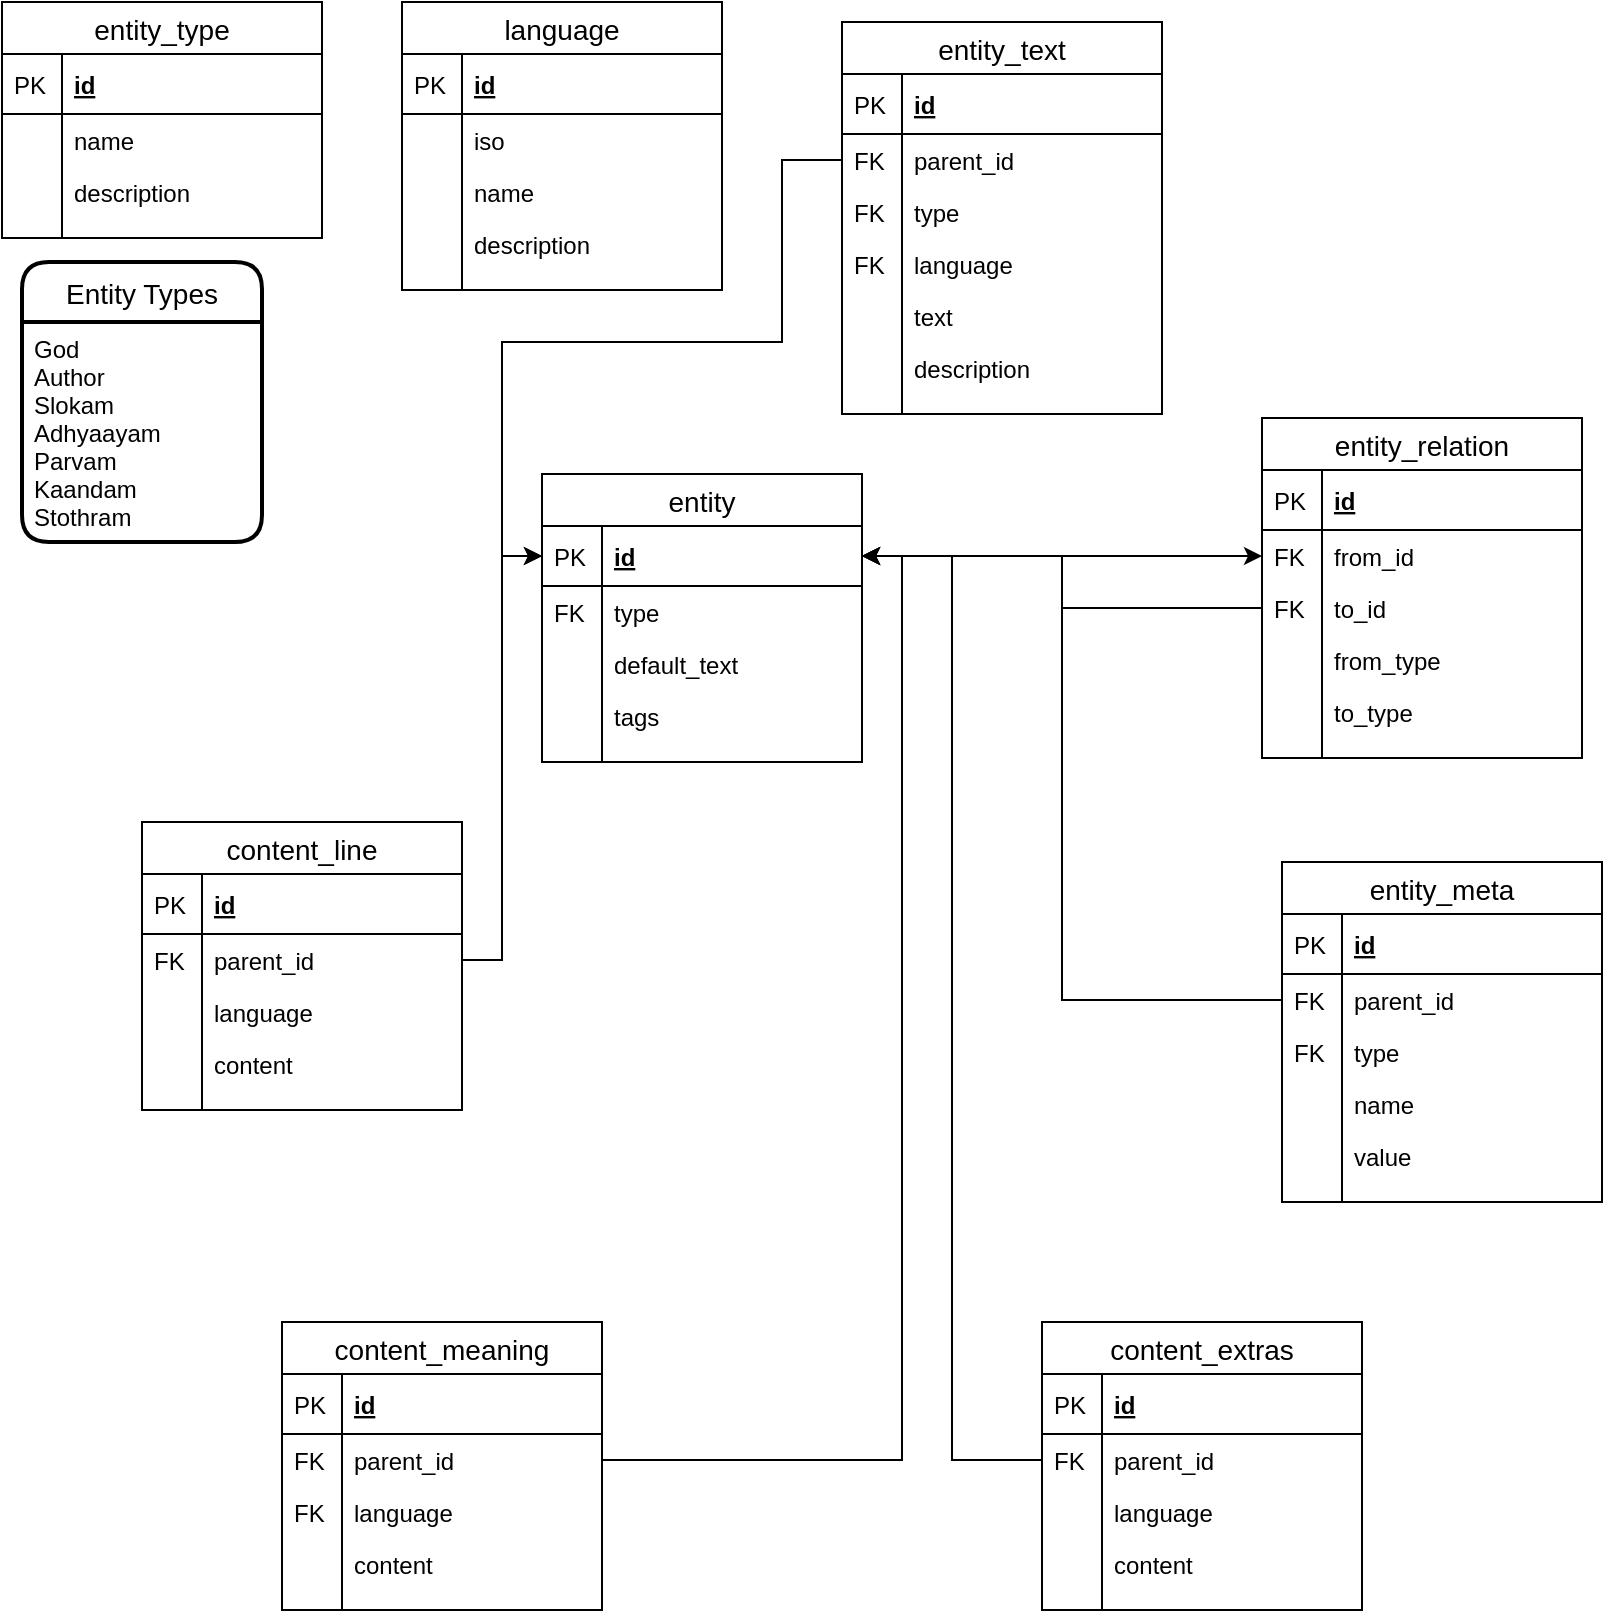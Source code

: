 <mxfile version="13.2.4" type="device" pages="2"><diagram id="j9LyI9iQRzAFfi0CGAYI" name="ERD"><mxGraphModel dx="2796" dy="836" grid="1" gridSize="10" guides="1" tooltips="1" connect="1" arrows="1" fold="1" page="1" pageScale="1" pageWidth="850" pageHeight="1100" math="0" shadow="0"><root><mxCell id="0"/><mxCell id="1" parent="0"/><mxCell id="-XwlzQDdTE71Y0p9Vx9t-13" value="entity_type" style="swimlane;fontStyle=0;childLayout=stackLayout;horizontal=1;startSize=26;horizontalStack=0;resizeParent=1;resizeParentMax=0;resizeLast=0;collapsible=1;marginBottom=0;align=center;fontSize=14;" parent="1" vertex="1"><mxGeometry x="-1670" y="30" width="160" height="118" as="geometry"/></mxCell><mxCell id="-XwlzQDdTE71Y0p9Vx9t-14" value="id" style="shape=partialRectangle;top=0;left=0;right=0;bottom=1;align=left;verticalAlign=middle;fillColor=none;spacingLeft=34;spacingRight=4;overflow=hidden;rotatable=0;points=[[0,0.5],[1,0.5]];portConstraint=eastwest;dropTarget=0;fontStyle=5;fontSize=12;" parent="-XwlzQDdTE71Y0p9Vx9t-13" vertex="1"><mxGeometry y="26" width="160" height="30" as="geometry"/></mxCell><mxCell id="-XwlzQDdTE71Y0p9Vx9t-15" value="PK" style="shape=partialRectangle;top=0;left=0;bottom=0;fillColor=none;align=left;verticalAlign=middle;spacingLeft=4;spacingRight=4;overflow=hidden;rotatable=0;points=[];portConstraint=eastwest;part=1;fontSize=12;" parent="-XwlzQDdTE71Y0p9Vx9t-14" vertex="1" connectable="0"><mxGeometry width="30" height="30" as="geometry"/></mxCell><mxCell id="-XwlzQDdTE71Y0p9Vx9t-16" value="name" style="shape=partialRectangle;top=0;left=0;right=0;bottom=0;align=left;verticalAlign=top;fillColor=none;spacingLeft=34;spacingRight=4;overflow=hidden;rotatable=0;points=[[0,0.5],[1,0.5]];portConstraint=eastwest;dropTarget=0;fontSize=12;" parent="-XwlzQDdTE71Y0p9Vx9t-13" vertex="1"><mxGeometry y="56" width="160" height="26" as="geometry"/></mxCell><mxCell id="-XwlzQDdTE71Y0p9Vx9t-17" value="" style="shape=partialRectangle;top=0;left=0;bottom=0;fillColor=none;align=left;verticalAlign=top;spacingLeft=4;spacingRight=4;overflow=hidden;rotatable=0;points=[];portConstraint=eastwest;part=1;fontSize=12;" parent="-XwlzQDdTE71Y0p9Vx9t-16" vertex="1" connectable="0"><mxGeometry width="30" height="26" as="geometry"/></mxCell><mxCell id="-XwlzQDdTE71Y0p9Vx9t-18" value="description" style="shape=partialRectangle;top=0;left=0;right=0;bottom=0;align=left;verticalAlign=top;fillColor=none;spacingLeft=34;spacingRight=4;overflow=hidden;rotatable=0;points=[[0,0.5],[1,0.5]];portConstraint=eastwest;dropTarget=0;fontSize=12;" parent="-XwlzQDdTE71Y0p9Vx9t-13" vertex="1"><mxGeometry y="82" width="160" height="26" as="geometry"/></mxCell><mxCell id="-XwlzQDdTE71Y0p9Vx9t-19" value="" style="shape=partialRectangle;top=0;left=0;bottom=0;fillColor=none;align=left;verticalAlign=top;spacingLeft=4;spacingRight=4;overflow=hidden;rotatable=0;points=[];portConstraint=eastwest;part=1;fontSize=12;" parent="-XwlzQDdTE71Y0p9Vx9t-18" vertex="1" connectable="0"><mxGeometry width="30" height="26" as="geometry"/></mxCell><mxCell id="-XwlzQDdTE71Y0p9Vx9t-22" value="" style="shape=partialRectangle;top=0;left=0;right=0;bottom=0;align=left;verticalAlign=top;fillColor=none;spacingLeft=34;spacingRight=4;overflow=hidden;rotatable=0;points=[[0,0.5],[1,0.5]];portConstraint=eastwest;dropTarget=0;fontSize=12;" parent="-XwlzQDdTE71Y0p9Vx9t-13" vertex="1"><mxGeometry y="108" width="160" height="10" as="geometry"/></mxCell><mxCell id="-XwlzQDdTE71Y0p9Vx9t-23" value="" style="shape=partialRectangle;top=0;left=0;bottom=0;fillColor=none;align=left;verticalAlign=top;spacingLeft=4;spacingRight=4;overflow=hidden;rotatable=0;points=[];portConstraint=eastwest;part=1;fontSize=12;" parent="-XwlzQDdTE71Y0p9Vx9t-22" vertex="1" connectable="0"><mxGeometry width="30" height="10" as="geometry"/></mxCell><mxCell id="-XwlzQDdTE71Y0p9Vx9t-57" value="Entity Types" style="swimlane;childLayout=stackLayout;horizontal=1;startSize=30;horizontalStack=0;rounded=1;fontSize=14;fontStyle=0;strokeWidth=2;resizeParent=0;resizeLast=1;shadow=0;dashed=0;align=center;" parent="1" vertex="1"><mxGeometry x="-1660" y="160" width="120" height="140" as="geometry"/></mxCell><mxCell id="-XwlzQDdTE71Y0p9Vx9t-58" value="God&#10;Author&#10;Slokam&#10;Adhyaayam&#10;Parvam&#10;Kaandam&#10;Stothram" style="align=left;strokeColor=none;fillColor=none;spacingLeft=4;fontSize=12;verticalAlign=top;resizable=0;rotatable=0;part=1;" parent="-XwlzQDdTE71Y0p9Vx9t-57" vertex="1"><mxGeometry y="30" width="120" height="110" as="geometry"/></mxCell><mxCell id="-XwlzQDdTE71Y0p9Vx9t-256" value="language" style="swimlane;fontStyle=0;childLayout=stackLayout;horizontal=1;startSize=26;horizontalStack=0;resizeParent=1;resizeParentMax=0;resizeLast=0;collapsible=1;marginBottom=0;align=center;fontSize=14;" parent="1" vertex="1"><mxGeometry x="-1470" y="30" width="160" height="144" as="geometry"/></mxCell><mxCell id="-XwlzQDdTE71Y0p9Vx9t-257" value="id" style="shape=partialRectangle;top=0;left=0;right=0;bottom=1;align=left;verticalAlign=middle;fillColor=none;spacingLeft=34;spacingRight=4;overflow=hidden;rotatable=0;points=[[0,0.5],[1,0.5]];portConstraint=eastwest;dropTarget=0;fontStyle=5;fontSize=12;" parent="-XwlzQDdTE71Y0p9Vx9t-256" vertex="1"><mxGeometry y="26" width="160" height="30" as="geometry"/></mxCell><mxCell id="-XwlzQDdTE71Y0p9Vx9t-258" value="PK" style="shape=partialRectangle;top=0;left=0;bottom=0;fillColor=none;align=left;verticalAlign=middle;spacingLeft=4;spacingRight=4;overflow=hidden;rotatable=0;points=[];portConstraint=eastwest;part=1;fontSize=12;" parent="-XwlzQDdTE71Y0p9Vx9t-257" vertex="1" connectable="0"><mxGeometry width="30" height="30" as="geometry"/></mxCell><mxCell id="-XwlzQDdTE71Y0p9Vx9t-259" value="iso" style="shape=partialRectangle;top=0;left=0;right=0;bottom=0;align=left;verticalAlign=top;fillColor=none;spacingLeft=34;spacingRight=4;overflow=hidden;rotatable=0;points=[[0,0.5],[1,0.5]];portConstraint=eastwest;dropTarget=0;fontSize=12;" parent="-XwlzQDdTE71Y0p9Vx9t-256" vertex="1"><mxGeometry y="56" width="160" height="26" as="geometry"/></mxCell><mxCell id="-XwlzQDdTE71Y0p9Vx9t-260" value="" style="shape=partialRectangle;top=0;left=0;bottom=0;fillColor=none;align=left;verticalAlign=top;spacingLeft=4;spacingRight=4;overflow=hidden;rotatable=0;points=[];portConstraint=eastwest;part=1;fontSize=12;" parent="-XwlzQDdTE71Y0p9Vx9t-259" vertex="1" connectable="0"><mxGeometry width="30" height="26" as="geometry"/></mxCell><mxCell id="-XwlzQDdTE71Y0p9Vx9t-261" value="name" style="shape=partialRectangle;top=0;left=0;right=0;bottom=0;align=left;verticalAlign=top;fillColor=none;spacingLeft=34;spacingRight=4;overflow=hidden;rotatable=0;points=[[0,0.5],[1,0.5]];portConstraint=eastwest;dropTarget=0;fontSize=12;" parent="-XwlzQDdTE71Y0p9Vx9t-256" vertex="1"><mxGeometry y="82" width="160" height="26" as="geometry"/></mxCell><mxCell id="-XwlzQDdTE71Y0p9Vx9t-262" value="" style="shape=partialRectangle;top=0;left=0;bottom=0;fillColor=none;align=left;verticalAlign=top;spacingLeft=4;spacingRight=4;overflow=hidden;rotatable=0;points=[];portConstraint=eastwest;part=1;fontSize=12;" parent="-XwlzQDdTE71Y0p9Vx9t-261" vertex="1" connectable="0"><mxGeometry width="30" height="26" as="geometry"/></mxCell><mxCell id="-XwlzQDdTE71Y0p9Vx9t-278" value="description" style="shape=partialRectangle;top=0;left=0;right=0;bottom=0;align=left;verticalAlign=top;fillColor=none;spacingLeft=34;spacingRight=4;overflow=hidden;rotatable=0;points=[[0,0.5],[1,0.5]];portConstraint=eastwest;dropTarget=0;fontSize=12;" parent="-XwlzQDdTE71Y0p9Vx9t-256" vertex="1"><mxGeometry y="108" width="160" height="26" as="geometry"/></mxCell><mxCell id="-XwlzQDdTE71Y0p9Vx9t-279" value="" style="shape=partialRectangle;top=0;left=0;bottom=0;fillColor=none;align=left;verticalAlign=top;spacingLeft=4;spacingRight=4;overflow=hidden;rotatable=0;points=[];portConstraint=eastwest;part=1;fontSize=12;" parent="-XwlzQDdTE71Y0p9Vx9t-278" vertex="1" connectable="0"><mxGeometry width="30" height="26" as="geometry"/></mxCell><mxCell id="-XwlzQDdTE71Y0p9Vx9t-263" value="" style="shape=partialRectangle;top=0;left=0;right=0;bottom=0;align=left;verticalAlign=top;fillColor=none;spacingLeft=34;spacingRight=4;overflow=hidden;rotatable=0;points=[[0,0.5],[1,0.5]];portConstraint=eastwest;dropTarget=0;fontSize=12;" parent="-XwlzQDdTE71Y0p9Vx9t-256" vertex="1"><mxGeometry y="134" width="160" height="10" as="geometry"/></mxCell><mxCell id="-XwlzQDdTE71Y0p9Vx9t-264" value="" style="shape=partialRectangle;top=0;left=0;bottom=0;fillColor=none;align=left;verticalAlign=top;spacingLeft=4;spacingRight=4;overflow=hidden;rotatable=0;points=[];portConstraint=eastwest;part=1;fontSize=12;" parent="-XwlzQDdTE71Y0p9Vx9t-263" vertex="1" connectable="0"><mxGeometry width="30" height="10" as="geometry"/></mxCell><mxCell id="-XwlzQDdTE71Y0p9Vx9t-195" value="entity_text" style="swimlane;fontStyle=0;childLayout=stackLayout;horizontal=1;startSize=26;horizontalStack=0;resizeParent=1;resizeParentMax=0;resizeLast=0;collapsible=1;marginBottom=0;align=center;fontSize=14;" parent="1" vertex="1"><mxGeometry x="-1250" y="40" width="160" height="196" as="geometry"/></mxCell><mxCell id="-XwlzQDdTE71Y0p9Vx9t-196" value="id" style="shape=partialRectangle;top=0;left=0;right=0;bottom=1;align=left;verticalAlign=middle;fillColor=none;spacingLeft=34;spacingRight=4;overflow=hidden;rotatable=0;points=[[0,0.5],[1,0.5]];portConstraint=eastwest;dropTarget=0;fontStyle=5;fontSize=12;" parent="-XwlzQDdTE71Y0p9Vx9t-195" vertex="1"><mxGeometry y="26" width="160" height="30" as="geometry"/></mxCell><mxCell id="-XwlzQDdTE71Y0p9Vx9t-197" value="PK" style="shape=partialRectangle;top=0;left=0;bottom=0;fillColor=none;align=left;verticalAlign=middle;spacingLeft=4;spacingRight=4;overflow=hidden;rotatable=0;points=[];portConstraint=eastwest;part=1;fontSize=12;" parent="-XwlzQDdTE71Y0p9Vx9t-196" vertex="1" connectable="0"><mxGeometry width="30" height="30" as="geometry"/></mxCell><mxCell id="-XwlzQDdTE71Y0p9Vx9t-198" value="parent_id" style="shape=partialRectangle;top=0;left=0;right=0;bottom=0;align=left;verticalAlign=top;fillColor=none;spacingLeft=34;spacingRight=4;overflow=hidden;rotatable=0;points=[[0,0.5],[1,0.5]];portConstraint=eastwest;dropTarget=0;fontSize=12;" parent="-XwlzQDdTE71Y0p9Vx9t-195" vertex="1"><mxGeometry y="56" width="160" height="26" as="geometry"/></mxCell><mxCell id="-XwlzQDdTE71Y0p9Vx9t-199" value="FK" style="shape=partialRectangle;top=0;left=0;bottom=0;fillColor=none;align=left;verticalAlign=top;spacingLeft=4;spacingRight=4;overflow=hidden;rotatable=0;points=[];portConstraint=eastwest;part=1;fontSize=12;" parent="-XwlzQDdTE71Y0p9Vx9t-198" vertex="1" connectable="0"><mxGeometry width="30" height="26" as="geometry"/></mxCell><mxCell id="-XwlzQDdTE71Y0p9Vx9t-265" value="type" style="shape=partialRectangle;top=0;left=0;right=0;bottom=0;align=left;verticalAlign=top;fillColor=none;spacingLeft=34;spacingRight=4;overflow=hidden;rotatable=0;points=[[0,0.5],[1,0.5]];portConstraint=eastwest;dropTarget=0;fontSize=12;" parent="-XwlzQDdTE71Y0p9Vx9t-195" vertex="1"><mxGeometry y="82" width="160" height="26" as="geometry"/></mxCell><mxCell id="-XwlzQDdTE71Y0p9Vx9t-266" value="FK" style="shape=partialRectangle;top=0;left=0;bottom=0;fillColor=none;align=left;verticalAlign=top;spacingLeft=4;spacingRight=4;overflow=hidden;rotatable=0;points=[];portConstraint=eastwest;part=1;fontSize=12;" parent="-XwlzQDdTE71Y0p9Vx9t-265" vertex="1" connectable="0"><mxGeometry width="30" height="26" as="geometry"/></mxCell><mxCell id="-XwlzQDdTE71Y0p9Vx9t-200" value="language" style="shape=partialRectangle;top=0;left=0;right=0;bottom=0;align=left;verticalAlign=top;fillColor=none;spacingLeft=34;spacingRight=4;overflow=hidden;rotatable=0;points=[[0,0.5],[1,0.5]];portConstraint=eastwest;dropTarget=0;fontSize=12;" parent="-XwlzQDdTE71Y0p9Vx9t-195" vertex="1"><mxGeometry y="108" width="160" height="26" as="geometry"/></mxCell><mxCell id="-XwlzQDdTE71Y0p9Vx9t-201" value="FK" style="shape=partialRectangle;top=0;left=0;bottom=0;fillColor=none;align=left;verticalAlign=top;spacingLeft=4;spacingRight=4;overflow=hidden;rotatable=0;points=[];portConstraint=eastwest;part=1;fontSize=12;" parent="-XwlzQDdTE71Y0p9Vx9t-200" vertex="1" connectable="0"><mxGeometry width="30" height="26" as="geometry"/></mxCell><mxCell id="-XwlzQDdTE71Y0p9Vx9t-202" value="text" style="shape=partialRectangle;top=0;left=0;right=0;bottom=0;align=left;verticalAlign=top;fillColor=none;spacingLeft=34;spacingRight=4;overflow=hidden;rotatable=0;points=[[0,0.5],[1,0.5]];portConstraint=eastwest;dropTarget=0;fontSize=12;" parent="-XwlzQDdTE71Y0p9Vx9t-195" vertex="1"><mxGeometry y="134" width="160" height="26" as="geometry"/></mxCell><mxCell id="-XwlzQDdTE71Y0p9Vx9t-203" value="" style="shape=partialRectangle;top=0;left=0;bottom=0;fillColor=none;align=left;verticalAlign=top;spacingLeft=4;spacingRight=4;overflow=hidden;rotatable=0;points=[];portConstraint=eastwest;part=1;fontSize=12;" parent="-XwlzQDdTE71Y0p9Vx9t-202" vertex="1" connectable="0"><mxGeometry width="30" height="26" as="geometry"/></mxCell><mxCell id="-XwlzQDdTE71Y0p9Vx9t-204" value="description" style="shape=partialRectangle;top=0;left=0;right=0;bottom=0;align=left;verticalAlign=top;fillColor=none;spacingLeft=34;spacingRight=4;overflow=hidden;rotatable=0;points=[[0,0.5],[1,0.5]];portConstraint=eastwest;dropTarget=0;fontSize=12;" parent="-XwlzQDdTE71Y0p9Vx9t-195" vertex="1"><mxGeometry y="160" width="160" height="26" as="geometry"/></mxCell><mxCell id="-XwlzQDdTE71Y0p9Vx9t-205" value="" style="shape=partialRectangle;top=0;left=0;bottom=0;fillColor=none;align=left;verticalAlign=top;spacingLeft=4;spacingRight=4;overflow=hidden;rotatable=0;points=[];portConstraint=eastwest;part=1;fontSize=12;" parent="-XwlzQDdTE71Y0p9Vx9t-204" vertex="1" connectable="0"><mxGeometry width="30" height="26" as="geometry"/></mxCell><mxCell id="-XwlzQDdTE71Y0p9Vx9t-206" value="" style="shape=partialRectangle;top=0;left=0;right=0;bottom=0;align=left;verticalAlign=top;fillColor=none;spacingLeft=34;spacingRight=4;overflow=hidden;rotatable=0;points=[[0,0.5],[1,0.5]];portConstraint=eastwest;dropTarget=0;fontSize=12;" parent="-XwlzQDdTE71Y0p9Vx9t-195" vertex="1"><mxGeometry y="186" width="160" height="10" as="geometry"/></mxCell><mxCell id="-XwlzQDdTE71Y0p9Vx9t-207" value="" style="shape=partialRectangle;top=0;left=0;bottom=0;fillColor=none;align=left;verticalAlign=top;spacingLeft=4;spacingRight=4;overflow=hidden;rotatable=0;points=[];portConstraint=eastwest;part=1;fontSize=12;" parent="-XwlzQDdTE71Y0p9Vx9t-206" vertex="1" connectable="0"><mxGeometry width="30" height="10" as="geometry"/></mxCell><mxCell id="-XwlzQDdTE71Y0p9Vx9t-59" value="content_line" style="swimlane;fontStyle=0;childLayout=stackLayout;horizontal=1;startSize=26;horizontalStack=0;resizeParent=1;resizeParentMax=0;resizeLast=0;collapsible=1;marginBottom=0;align=center;fontSize=14;" parent="1" vertex="1"><mxGeometry x="-1600" y="440" width="160" height="144" as="geometry"/></mxCell><mxCell id="-XwlzQDdTE71Y0p9Vx9t-60" value="id" style="shape=partialRectangle;top=0;left=0;right=0;bottom=1;align=left;verticalAlign=middle;fillColor=none;spacingLeft=34;spacingRight=4;overflow=hidden;rotatable=0;points=[[0,0.5],[1,0.5]];portConstraint=eastwest;dropTarget=0;fontStyle=5;fontSize=12;" parent="-XwlzQDdTE71Y0p9Vx9t-59" vertex="1"><mxGeometry y="26" width="160" height="30" as="geometry"/></mxCell><mxCell id="-XwlzQDdTE71Y0p9Vx9t-61" value="PK" style="shape=partialRectangle;top=0;left=0;bottom=0;fillColor=none;align=left;verticalAlign=middle;spacingLeft=4;spacingRight=4;overflow=hidden;rotatable=0;points=[];portConstraint=eastwest;part=1;fontSize=12;" parent="-XwlzQDdTE71Y0p9Vx9t-60" vertex="1" connectable="0"><mxGeometry width="30" height="30" as="geometry"/></mxCell><mxCell id="-XwlzQDdTE71Y0p9Vx9t-72" value="parent_id" style="shape=partialRectangle;top=0;left=0;right=0;bottom=0;align=left;verticalAlign=top;fillColor=none;spacingLeft=34;spacingRight=4;overflow=hidden;rotatable=0;points=[[0,0.5],[1,0.5]];portConstraint=eastwest;dropTarget=0;fontSize=12;" parent="-XwlzQDdTE71Y0p9Vx9t-59" vertex="1"><mxGeometry y="56" width="160" height="26" as="geometry"/></mxCell><mxCell id="-XwlzQDdTE71Y0p9Vx9t-73" value="FK" style="shape=partialRectangle;top=0;left=0;bottom=0;fillColor=none;align=left;verticalAlign=top;spacingLeft=4;spacingRight=4;overflow=hidden;rotatable=0;points=[];portConstraint=eastwest;part=1;fontSize=12;" parent="-XwlzQDdTE71Y0p9Vx9t-72" vertex="1" connectable="0"><mxGeometry width="30" height="26" as="geometry"/></mxCell><mxCell id="-XwlzQDdTE71Y0p9Vx9t-62" value="language" style="shape=partialRectangle;top=0;left=0;right=0;bottom=0;align=left;verticalAlign=top;fillColor=none;spacingLeft=34;spacingRight=4;overflow=hidden;rotatable=0;points=[[0,0.5],[1,0.5]];portConstraint=eastwest;dropTarget=0;fontSize=12;" parent="-XwlzQDdTE71Y0p9Vx9t-59" vertex="1"><mxGeometry y="82" width="160" height="26" as="geometry"/></mxCell><mxCell id="-XwlzQDdTE71Y0p9Vx9t-63" value="" style="shape=partialRectangle;top=0;left=0;bottom=0;fillColor=none;align=left;verticalAlign=top;spacingLeft=4;spacingRight=4;overflow=hidden;rotatable=0;points=[];portConstraint=eastwest;part=1;fontSize=12;" parent="-XwlzQDdTE71Y0p9Vx9t-62" vertex="1" connectable="0"><mxGeometry width="30" height="26" as="geometry"/></mxCell><mxCell id="-XwlzQDdTE71Y0p9Vx9t-64" value="content" style="shape=partialRectangle;top=0;left=0;right=0;bottom=0;align=left;verticalAlign=top;fillColor=none;spacingLeft=34;spacingRight=4;overflow=hidden;rotatable=0;points=[[0,0.5],[1,0.5]];portConstraint=eastwest;dropTarget=0;fontSize=12;" parent="-XwlzQDdTE71Y0p9Vx9t-59" vertex="1"><mxGeometry y="108" width="160" height="26" as="geometry"/></mxCell><mxCell id="-XwlzQDdTE71Y0p9Vx9t-65" value="" style="shape=partialRectangle;top=0;left=0;bottom=0;fillColor=none;align=left;verticalAlign=top;spacingLeft=4;spacingRight=4;overflow=hidden;rotatable=0;points=[];portConstraint=eastwest;part=1;fontSize=12;" parent="-XwlzQDdTE71Y0p9Vx9t-64" vertex="1" connectable="0"><mxGeometry width="30" height="26" as="geometry"/></mxCell><mxCell id="-XwlzQDdTE71Y0p9Vx9t-68" value="" style="shape=partialRectangle;top=0;left=0;right=0;bottom=0;align=left;verticalAlign=top;fillColor=none;spacingLeft=34;spacingRight=4;overflow=hidden;rotatable=0;points=[[0,0.5],[1,0.5]];portConstraint=eastwest;dropTarget=0;fontSize=12;" parent="-XwlzQDdTE71Y0p9Vx9t-59" vertex="1"><mxGeometry y="134" width="160" height="10" as="geometry"/></mxCell><mxCell id="-XwlzQDdTE71Y0p9Vx9t-69" value="" style="shape=partialRectangle;top=0;left=0;bottom=0;fillColor=none;align=left;verticalAlign=top;spacingLeft=4;spacingRight=4;overflow=hidden;rotatable=0;points=[];portConstraint=eastwest;part=1;fontSize=12;" parent="-XwlzQDdTE71Y0p9Vx9t-68" vertex="1" connectable="0"><mxGeometry width="30" height="10" as="geometry"/></mxCell><mxCell id="-XwlzQDdTE71Y0p9Vx9t-272" style="edgeStyle=orthogonalEdgeStyle;rounded=0;orthogonalLoop=1;jettySize=auto;html=1;exitX=1;exitY=0.5;exitDx=0;exitDy=0;entryX=0;entryY=0.5;entryDx=0;entryDy=0;" parent="1" source="-XwlzQDdTE71Y0p9Vx9t-72" target="-XwlzQDdTE71Y0p9Vx9t-183" edge="1"><mxGeometry relative="1" as="geometry"/></mxCell><mxCell id="-XwlzQDdTE71Y0p9Vx9t-273" style="edgeStyle=orthogonalEdgeStyle;rounded=0;orthogonalLoop=1;jettySize=auto;html=1;exitX=0;exitY=0.5;exitDx=0;exitDy=0;entryX=1;entryY=0.5;entryDx=0;entryDy=0;" parent="1" source="-XwlzQDdTE71Y0p9Vx9t-215" target="-XwlzQDdTE71Y0p9Vx9t-183" edge="1"><mxGeometry relative="1" as="geometry"/></mxCell><mxCell id="-XwlzQDdTE71Y0p9Vx9t-274" style="edgeStyle=orthogonalEdgeStyle;rounded=0;orthogonalLoop=1;jettySize=auto;html=1;exitX=1;exitY=0.5;exitDx=0;exitDy=0;entryX=1;entryY=0.5;entryDx=0;entryDy=0;" parent="1" source="-XwlzQDdTE71Y0p9Vx9t-269" target="-XwlzQDdTE71Y0p9Vx9t-183" edge="1"><mxGeometry relative="1" as="geometry"><mxPoint x="-1130" y="460" as="targetPoint"/></mxGeometry></mxCell><mxCell id="-XwlzQDdTE71Y0p9Vx9t-182" value="entity" style="swimlane;fontStyle=0;childLayout=stackLayout;horizontal=1;startSize=26;horizontalStack=0;resizeParent=1;resizeParentMax=0;resizeLast=0;collapsible=1;marginBottom=0;align=center;fontSize=14;" parent="1" vertex="1"><mxGeometry x="-1400" y="266" width="160" height="144" as="geometry"><mxRectangle x="-650" y="150" width="80" height="26" as="alternateBounds"/></mxGeometry></mxCell><mxCell id="-XwlzQDdTE71Y0p9Vx9t-183" value="id" style="shape=partialRectangle;top=0;left=0;right=0;bottom=1;align=left;verticalAlign=middle;fillColor=none;spacingLeft=34;spacingRight=4;overflow=hidden;rotatable=0;points=[[0,0.5],[1,0.5]];portConstraint=eastwest;dropTarget=0;fontStyle=5;fontSize=12;" parent="-XwlzQDdTE71Y0p9Vx9t-182" vertex="1"><mxGeometry y="26" width="160" height="30" as="geometry"/></mxCell><mxCell id="-XwlzQDdTE71Y0p9Vx9t-184" value="PK" style="shape=partialRectangle;top=0;left=0;bottom=0;fillColor=none;align=left;verticalAlign=middle;spacingLeft=4;spacingRight=4;overflow=hidden;rotatable=0;points=[];portConstraint=eastwest;part=1;fontSize=12;" parent="-XwlzQDdTE71Y0p9Vx9t-183" vertex="1" connectable="0"><mxGeometry width="30" height="30" as="geometry"/></mxCell><mxCell id="-XwlzQDdTE71Y0p9Vx9t-191" value="type" style="shape=partialRectangle;top=0;left=0;right=0;bottom=0;align=left;verticalAlign=top;fillColor=none;spacingLeft=34;spacingRight=4;overflow=hidden;rotatable=0;points=[[0,0.5],[1,0.5]];portConstraint=eastwest;dropTarget=0;fontSize=12;" parent="-XwlzQDdTE71Y0p9Vx9t-182" vertex="1"><mxGeometry y="56" width="160" height="26" as="geometry"/></mxCell><mxCell id="-XwlzQDdTE71Y0p9Vx9t-192" value="FK" style="shape=partialRectangle;top=0;left=0;bottom=0;fillColor=none;align=left;verticalAlign=top;spacingLeft=4;spacingRight=4;overflow=hidden;rotatable=0;points=[];portConstraint=eastwest;part=1;fontSize=12;" parent="-XwlzQDdTE71Y0p9Vx9t-191" vertex="1" connectable="0"><mxGeometry width="30" height="26" as="geometry"/></mxCell><mxCell id="3Jws7wQUZZVZRnzk5jv5-1" value="default_text" style="shape=partialRectangle;top=0;left=0;right=0;bottom=0;align=left;verticalAlign=top;fillColor=none;spacingLeft=34;spacingRight=4;overflow=hidden;rotatable=0;points=[[0,0.5],[1,0.5]];portConstraint=eastwest;dropTarget=0;fontSize=12;" parent="-XwlzQDdTE71Y0p9Vx9t-182" vertex="1"><mxGeometry y="82" width="160" height="26" as="geometry"/></mxCell><mxCell id="3Jws7wQUZZVZRnzk5jv5-2" value="" style="shape=partialRectangle;top=0;left=0;bottom=0;fillColor=none;align=left;verticalAlign=top;spacingLeft=4;spacingRight=4;overflow=hidden;rotatable=0;points=[];portConstraint=eastwest;part=1;fontSize=12;" parent="3Jws7wQUZZVZRnzk5jv5-1" vertex="1" connectable="0"><mxGeometry width="30" height="26" as="geometry"/></mxCell><mxCell id="-XwlzQDdTE71Y0p9Vx9t-187" value="tags" style="shape=partialRectangle;top=0;left=0;right=0;bottom=0;align=left;verticalAlign=top;fillColor=none;spacingLeft=34;spacingRight=4;overflow=hidden;rotatable=0;points=[[0,0.5],[1,0.5]];portConstraint=eastwest;dropTarget=0;fontSize=12;" parent="-XwlzQDdTE71Y0p9Vx9t-182" vertex="1"><mxGeometry y="108" width="160" height="26" as="geometry"/></mxCell><mxCell id="-XwlzQDdTE71Y0p9Vx9t-188" value="" style="shape=partialRectangle;top=0;left=0;bottom=0;fillColor=none;align=left;verticalAlign=top;spacingLeft=4;spacingRight=4;overflow=hidden;rotatable=0;points=[];portConstraint=eastwest;part=1;fontSize=12;" parent="-XwlzQDdTE71Y0p9Vx9t-187" vertex="1" connectable="0"><mxGeometry width="30" height="26" as="geometry"/></mxCell><mxCell id="-XwlzQDdTE71Y0p9Vx9t-189" value="" style="shape=partialRectangle;top=0;left=0;right=0;bottom=0;align=left;verticalAlign=top;fillColor=none;spacingLeft=34;spacingRight=4;overflow=hidden;rotatable=0;points=[[0,0.5],[1,0.5]];portConstraint=eastwest;dropTarget=0;fontSize=12;" parent="-XwlzQDdTE71Y0p9Vx9t-182" vertex="1"><mxGeometry y="134" width="160" height="10" as="geometry"/></mxCell><mxCell id="-XwlzQDdTE71Y0p9Vx9t-190" value="" style="shape=partialRectangle;top=0;left=0;bottom=0;fillColor=none;align=left;verticalAlign=top;spacingLeft=4;spacingRight=4;overflow=hidden;rotatable=0;points=[];portConstraint=eastwest;part=1;fontSize=12;" parent="-XwlzQDdTE71Y0p9Vx9t-189" vertex="1" connectable="0"><mxGeometry width="30" height="10" as="geometry"/></mxCell><mxCell id="-XwlzQDdTE71Y0p9Vx9t-226" value="entity_relation" style="swimlane;fontStyle=0;childLayout=stackLayout;horizontal=1;startSize=26;horizontalStack=0;resizeParent=1;resizeParentMax=0;resizeLast=0;collapsible=1;marginBottom=0;align=center;fontSize=14;" parent="1" vertex="1"><mxGeometry x="-1040" y="238" width="160" height="170" as="geometry"><mxRectangle x="-650" y="150" width="80" height="26" as="alternateBounds"/></mxGeometry></mxCell><mxCell id="-XwlzQDdTE71Y0p9Vx9t-227" value="id" style="shape=partialRectangle;top=0;left=0;right=0;bottom=1;align=left;verticalAlign=middle;fillColor=none;spacingLeft=34;spacingRight=4;overflow=hidden;rotatable=0;points=[[0,0.5],[1,0.5]];portConstraint=eastwest;dropTarget=0;fontStyle=5;fontSize=12;" parent="-XwlzQDdTE71Y0p9Vx9t-226" vertex="1"><mxGeometry y="26" width="160" height="30" as="geometry"/></mxCell><mxCell id="-XwlzQDdTE71Y0p9Vx9t-228" value="PK" style="shape=partialRectangle;top=0;left=0;bottom=0;fillColor=none;align=left;verticalAlign=middle;spacingLeft=4;spacingRight=4;overflow=hidden;rotatable=0;points=[];portConstraint=eastwest;part=1;fontSize=12;" parent="-XwlzQDdTE71Y0p9Vx9t-227" vertex="1" connectable="0"><mxGeometry width="30" height="30" as="geometry"/></mxCell><mxCell id="-XwlzQDdTE71Y0p9Vx9t-229" value="from_id" style="shape=partialRectangle;top=0;left=0;right=0;bottom=0;align=left;verticalAlign=top;fillColor=none;spacingLeft=34;spacingRight=4;overflow=hidden;rotatable=0;points=[[0,0.5],[1,0.5]];portConstraint=eastwest;dropTarget=0;fontSize=12;" parent="-XwlzQDdTE71Y0p9Vx9t-226" vertex="1"><mxGeometry y="56" width="160" height="26" as="geometry"/></mxCell><mxCell id="-XwlzQDdTE71Y0p9Vx9t-230" value="FK" style="shape=partialRectangle;top=0;left=0;bottom=0;fillColor=none;align=left;verticalAlign=top;spacingLeft=4;spacingRight=4;overflow=hidden;rotatable=0;points=[];portConstraint=eastwest;part=1;fontSize=12;" parent="-XwlzQDdTE71Y0p9Vx9t-229" vertex="1" connectable="0"><mxGeometry width="30" height="26" as="geometry"/></mxCell><mxCell id="-XwlzQDdTE71Y0p9Vx9t-233" value="to_id" style="shape=partialRectangle;top=0;left=0;right=0;bottom=0;align=left;verticalAlign=top;fillColor=none;spacingLeft=34;spacingRight=4;overflow=hidden;rotatable=0;points=[[0,0.5],[1,0.5]];portConstraint=eastwest;dropTarget=0;fontSize=12;" parent="-XwlzQDdTE71Y0p9Vx9t-226" vertex="1"><mxGeometry y="82" width="160" height="26" as="geometry"/></mxCell><mxCell id="-XwlzQDdTE71Y0p9Vx9t-234" value="FK" style="shape=partialRectangle;top=0;left=0;bottom=0;fillColor=none;align=left;verticalAlign=top;spacingLeft=4;spacingRight=4;overflow=hidden;rotatable=0;points=[];portConstraint=eastwest;part=1;fontSize=12;" parent="-XwlzQDdTE71Y0p9Vx9t-233" vertex="1" connectable="0"><mxGeometry width="30" height="26" as="geometry"/></mxCell><mxCell id="-XwlzQDdTE71Y0p9Vx9t-231" value="from_type" style="shape=partialRectangle;top=0;left=0;right=0;bottom=0;align=left;verticalAlign=top;fillColor=none;spacingLeft=34;spacingRight=4;overflow=hidden;rotatable=0;points=[[0,0.5],[1,0.5]];portConstraint=eastwest;dropTarget=0;fontSize=12;" parent="-XwlzQDdTE71Y0p9Vx9t-226" vertex="1"><mxGeometry y="108" width="160" height="26" as="geometry"/></mxCell><mxCell id="-XwlzQDdTE71Y0p9Vx9t-232" value="" style="shape=partialRectangle;top=0;left=0;bottom=0;fillColor=none;align=left;verticalAlign=top;spacingLeft=4;spacingRight=4;overflow=hidden;rotatable=0;points=[];portConstraint=eastwest;part=1;fontSize=12;" parent="-XwlzQDdTE71Y0p9Vx9t-231" vertex="1" connectable="0"><mxGeometry width="30" height="26" as="geometry"/></mxCell><mxCell id="-XwlzQDdTE71Y0p9Vx9t-241" value="to_type" style="shape=partialRectangle;top=0;left=0;right=0;bottom=0;align=left;verticalAlign=top;fillColor=none;spacingLeft=34;spacingRight=4;overflow=hidden;rotatable=0;points=[[0,0.5],[1,0.5]];portConstraint=eastwest;dropTarget=0;fontSize=12;" parent="-XwlzQDdTE71Y0p9Vx9t-226" vertex="1"><mxGeometry y="134" width="160" height="26" as="geometry"/></mxCell><mxCell id="-XwlzQDdTE71Y0p9Vx9t-242" value="" style="shape=partialRectangle;top=0;left=0;bottom=0;fillColor=none;align=left;verticalAlign=top;spacingLeft=4;spacingRight=4;overflow=hidden;rotatable=0;points=[];portConstraint=eastwest;part=1;fontSize=12;" parent="-XwlzQDdTE71Y0p9Vx9t-241" vertex="1" connectable="0"><mxGeometry width="30" height="26" as="geometry"/></mxCell><mxCell id="-XwlzQDdTE71Y0p9Vx9t-239" value="" style="shape=partialRectangle;top=0;left=0;right=0;bottom=0;align=left;verticalAlign=top;fillColor=none;spacingLeft=34;spacingRight=4;overflow=hidden;rotatable=0;points=[[0,0.5],[1,0.5]];portConstraint=eastwest;dropTarget=0;fontSize=12;" parent="-XwlzQDdTE71Y0p9Vx9t-226" vertex="1"><mxGeometry y="160" width="160" height="10" as="geometry"/></mxCell><mxCell id="-XwlzQDdTE71Y0p9Vx9t-240" value="" style="shape=partialRectangle;top=0;left=0;bottom=0;fillColor=none;align=left;verticalAlign=top;spacingLeft=4;spacingRight=4;overflow=hidden;rotatable=0;points=[];portConstraint=eastwest;part=1;fontSize=12;" parent="-XwlzQDdTE71Y0p9Vx9t-239" vertex="1" connectable="0"><mxGeometry width="30" height="10" as="geometry"/></mxCell><mxCell id="-XwlzQDdTE71Y0p9Vx9t-78" value="content_meaning" style="swimlane;fontStyle=0;childLayout=stackLayout;horizontal=1;startSize=26;horizontalStack=0;resizeParent=1;resizeParentMax=0;resizeLast=0;collapsible=1;marginBottom=0;align=center;fontSize=14;" parent="1" vertex="1"><mxGeometry x="-1530" y="690" width="160" height="144" as="geometry"/></mxCell><mxCell id="-XwlzQDdTE71Y0p9Vx9t-79" value="id" style="shape=partialRectangle;top=0;left=0;right=0;bottom=1;align=left;verticalAlign=middle;fillColor=none;spacingLeft=34;spacingRight=4;overflow=hidden;rotatable=0;points=[[0,0.5],[1,0.5]];portConstraint=eastwest;dropTarget=0;fontStyle=5;fontSize=12;" parent="-XwlzQDdTE71Y0p9Vx9t-78" vertex="1"><mxGeometry y="26" width="160" height="30" as="geometry"/></mxCell><mxCell id="-XwlzQDdTE71Y0p9Vx9t-80" value="PK" style="shape=partialRectangle;top=0;left=0;bottom=0;fillColor=none;align=left;verticalAlign=middle;spacingLeft=4;spacingRight=4;overflow=hidden;rotatable=0;points=[];portConstraint=eastwest;part=1;fontSize=12;" parent="-XwlzQDdTE71Y0p9Vx9t-79" vertex="1" connectable="0"><mxGeometry width="30" height="30" as="geometry"/></mxCell><mxCell id="-XwlzQDdTE71Y0p9Vx9t-269" value="parent_id" style="shape=partialRectangle;top=0;left=0;right=0;bottom=0;align=left;verticalAlign=top;fillColor=none;spacingLeft=34;spacingRight=4;overflow=hidden;rotatable=0;points=[[0,0.5],[1,0.5]];portConstraint=eastwest;dropTarget=0;fontSize=12;" parent="-XwlzQDdTE71Y0p9Vx9t-78" vertex="1"><mxGeometry y="56" width="160" height="26" as="geometry"/></mxCell><mxCell id="-XwlzQDdTE71Y0p9Vx9t-270" value="FK" style="shape=partialRectangle;top=0;left=0;bottom=0;fillColor=none;align=left;verticalAlign=top;spacingLeft=4;spacingRight=4;overflow=hidden;rotatable=0;points=[];portConstraint=eastwest;part=1;fontSize=12;" parent="-XwlzQDdTE71Y0p9Vx9t-269" vertex="1" connectable="0"><mxGeometry width="30" height="26" as="geometry"/></mxCell><mxCell id="-XwlzQDdTE71Y0p9Vx9t-83" value="language" style="shape=partialRectangle;top=0;left=0;right=0;bottom=0;align=left;verticalAlign=top;fillColor=none;spacingLeft=34;spacingRight=4;overflow=hidden;rotatable=0;points=[[0,0.5],[1,0.5]];portConstraint=eastwest;dropTarget=0;fontSize=12;" parent="-XwlzQDdTE71Y0p9Vx9t-78" vertex="1"><mxGeometry y="82" width="160" height="26" as="geometry"/></mxCell><mxCell id="-XwlzQDdTE71Y0p9Vx9t-84" value="FK" style="shape=partialRectangle;top=0;left=0;bottom=0;fillColor=none;align=left;verticalAlign=top;spacingLeft=4;spacingRight=4;overflow=hidden;rotatable=0;points=[];portConstraint=eastwest;part=1;fontSize=12;" parent="-XwlzQDdTE71Y0p9Vx9t-83" vertex="1" connectable="0"><mxGeometry width="30" height="26" as="geometry"/></mxCell><mxCell id="-XwlzQDdTE71Y0p9Vx9t-85" value="content" style="shape=partialRectangle;top=0;left=0;right=0;bottom=0;align=left;verticalAlign=top;fillColor=none;spacingLeft=34;spacingRight=4;overflow=hidden;rotatable=0;points=[[0,0.5],[1,0.5]];portConstraint=eastwest;dropTarget=0;fontSize=12;" parent="-XwlzQDdTE71Y0p9Vx9t-78" vertex="1"><mxGeometry y="108" width="160" height="26" as="geometry"/></mxCell><mxCell id="-XwlzQDdTE71Y0p9Vx9t-86" value="" style="shape=partialRectangle;top=0;left=0;bottom=0;fillColor=none;align=left;verticalAlign=top;spacingLeft=4;spacingRight=4;overflow=hidden;rotatable=0;points=[];portConstraint=eastwest;part=1;fontSize=12;" parent="-XwlzQDdTE71Y0p9Vx9t-85" vertex="1" connectable="0"><mxGeometry width="30" height="26" as="geometry"/></mxCell><mxCell id="-XwlzQDdTE71Y0p9Vx9t-87" value="" style="shape=partialRectangle;top=0;left=0;right=0;bottom=0;align=left;verticalAlign=top;fillColor=none;spacingLeft=34;spacingRight=4;overflow=hidden;rotatable=0;points=[[0,0.5],[1,0.5]];portConstraint=eastwest;dropTarget=0;fontSize=12;" parent="-XwlzQDdTE71Y0p9Vx9t-78" vertex="1"><mxGeometry y="134" width="160" height="10" as="geometry"/></mxCell><mxCell id="-XwlzQDdTE71Y0p9Vx9t-88" value="" style="shape=partialRectangle;top=0;left=0;bottom=0;fillColor=none;align=left;verticalAlign=top;spacingLeft=4;spacingRight=4;overflow=hidden;rotatable=0;points=[];portConstraint=eastwest;part=1;fontSize=12;" parent="-XwlzQDdTE71Y0p9Vx9t-87" vertex="1" connectable="0"><mxGeometry width="30" height="10" as="geometry"/></mxCell><mxCell id="-XwlzQDdTE71Y0p9Vx9t-212" value="content_extras" style="swimlane;fontStyle=0;childLayout=stackLayout;horizontal=1;startSize=26;horizontalStack=0;resizeParent=1;resizeParentMax=0;resizeLast=0;collapsible=1;marginBottom=0;align=center;fontSize=14;" parent="1" vertex="1"><mxGeometry x="-1150" y="690" width="160" height="144" as="geometry"/></mxCell><mxCell id="-XwlzQDdTE71Y0p9Vx9t-213" value="id" style="shape=partialRectangle;top=0;left=0;right=0;bottom=1;align=left;verticalAlign=middle;fillColor=none;spacingLeft=34;spacingRight=4;overflow=hidden;rotatable=0;points=[[0,0.5],[1,0.5]];portConstraint=eastwest;dropTarget=0;fontStyle=5;fontSize=12;" parent="-XwlzQDdTE71Y0p9Vx9t-212" vertex="1"><mxGeometry y="26" width="160" height="30" as="geometry"/></mxCell><mxCell id="-XwlzQDdTE71Y0p9Vx9t-214" value="PK" style="shape=partialRectangle;top=0;left=0;bottom=0;fillColor=none;align=left;verticalAlign=middle;spacingLeft=4;spacingRight=4;overflow=hidden;rotatable=0;points=[];portConstraint=eastwest;part=1;fontSize=12;" parent="-XwlzQDdTE71Y0p9Vx9t-213" vertex="1" connectable="0"><mxGeometry width="30" height="30" as="geometry"/></mxCell><mxCell id="-XwlzQDdTE71Y0p9Vx9t-215" value="parent_id" style="shape=partialRectangle;top=0;left=0;right=0;bottom=0;align=left;verticalAlign=top;fillColor=none;spacingLeft=34;spacingRight=4;overflow=hidden;rotatable=0;points=[[0,0.5],[1,0.5]];portConstraint=eastwest;dropTarget=0;fontSize=12;" parent="-XwlzQDdTE71Y0p9Vx9t-212" vertex="1"><mxGeometry y="56" width="160" height="26" as="geometry"/></mxCell><mxCell id="-XwlzQDdTE71Y0p9Vx9t-216" value="FK" style="shape=partialRectangle;top=0;left=0;bottom=0;fillColor=none;align=left;verticalAlign=top;spacingLeft=4;spacingRight=4;overflow=hidden;rotatable=0;points=[];portConstraint=eastwest;part=1;fontSize=12;" parent="-XwlzQDdTE71Y0p9Vx9t-215" vertex="1" connectable="0"><mxGeometry width="30" height="26" as="geometry"/></mxCell><mxCell id="-XwlzQDdTE71Y0p9Vx9t-217" value="language" style="shape=partialRectangle;top=0;left=0;right=0;bottom=0;align=left;verticalAlign=top;fillColor=none;spacingLeft=34;spacingRight=4;overflow=hidden;rotatable=0;points=[[0,0.5],[1,0.5]];portConstraint=eastwest;dropTarget=0;fontSize=12;" parent="-XwlzQDdTE71Y0p9Vx9t-212" vertex="1"><mxGeometry y="82" width="160" height="26" as="geometry"/></mxCell><mxCell id="-XwlzQDdTE71Y0p9Vx9t-218" value="" style="shape=partialRectangle;top=0;left=0;bottom=0;fillColor=none;align=left;verticalAlign=top;spacingLeft=4;spacingRight=4;overflow=hidden;rotatable=0;points=[];portConstraint=eastwest;part=1;fontSize=12;" parent="-XwlzQDdTE71Y0p9Vx9t-217" vertex="1" connectable="0"><mxGeometry width="30" height="26" as="geometry"/></mxCell><mxCell id="-XwlzQDdTE71Y0p9Vx9t-219" value="content" style="shape=partialRectangle;top=0;left=0;right=0;bottom=0;align=left;verticalAlign=top;fillColor=none;spacingLeft=34;spacingRight=4;overflow=hidden;rotatable=0;points=[[0,0.5],[1,0.5]];portConstraint=eastwest;dropTarget=0;fontSize=12;" parent="-XwlzQDdTE71Y0p9Vx9t-212" vertex="1"><mxGeometry y="108" width="160" height="26" as="geometry"/></mxCell><mxCell id="-XwlzQDdTE71Y0p9Vx9t-220" value="" style="shape=partialRectangle;top=0;left=0;bottom=0;fillColor=none;align=left;verticalAlign=top;spacingLeft=4;spacingRight=4;overflow=hidden;rotatable=0;points=[];portConstraint=eastwest;part=1;fontSize=12;" parent="-XwlzQDdTE71Y0p9Vx9t-219" vertex="1" connectable="0"><mxGeometry width="30" height="26" as="geometry"/></mxCell><mxCell id="-XwlzQDdTE71Y0p9Vx9t-221" value="" style="shape=partialRectangle;top=0;left=0;right=0;bottom=0;align=left;verticalAlign=top;fillColor=none;spacingLeft=34;spacingRight=4;overflow=hidden;rotatable=0;points=[[0,0.5],[1,0.5]];portConstraint=eastwest;dropTarget=0;fontSize=12;" parent="-XwlzQDdTE71Y0p9Vx9t-212" vertex="1"><mxGeometry y="134" width="160" height="10" as="geometry"/></mxCell><mxCell id="-XwlzQDdTE71Y0p9Vx9t-222" value="" style="shape=partialRectangle;top=0;left=0;bottom=0;fillColor=none;align=left;verticalAlign=top;spacingLeft=4;spacingRight=4;overflow=hidden;rotatable=0;points=[];portConstraint=eastwest;part=1;fontSize=12;" parent="-XwlzQDdTE71Y0p9Vx9t-221" vertex="1" connectable="0"><mxGeometry width="30" height="10" as="geometry"/></mxCell><mxCell id="-XwlzQDdTE71Y0p9Vx9t-243" value="entity_meta" style="swimlane;fontStyle=0;childLayout=stackLayout;horizontal=1;startSize=26;horizontalStack=0;resizeParent=1;resizeParentMax=0;resizeLast=0;collapsible=1;marginBottom=0;align=center;fontSize=14;" parent="1" vertex="1"><mxGeometry x="-1030" y="460" width="160" height="170" as="geometry"/></mxCell><mxCell id="-XwlzQDdTE71Y0p9Vx9t-244" value="id" style="shape=partialRectangle;top=0;left=0;right=0;bottom=1;align=left;verticalAlign=middle;fillColor=none;spacingLeft=34;spacingRight=4;overflow=hidden;rotatable=0;points=[[0,0.5],[1,0.5]];portConstraint=eastwest;dropTarget=0;fontStyle=5;fontSize=12;" parent="-XwlzQDdTE71Y0p9Vx9t-243" vertex="1"><mxGeometry y="26" width="160" height="30" as="geometry"/></mxCell><mxCell id="-XwlzQDdTE71Y0p9Vx9t-245" value="PK" style="shape=partialRectangle;top=0;left=0;bottom=0;fillColor=none;align=left;verticalAlign=middle;spacingLeft=4;spacingRight=4;overflow=hidden;rotatable=0;points=[];portConstraint=eastwest;part=1;fontSize=12;" parent="-XwlzQDdTE71Y0p9Vx9t-244" vertex="1" connectable="0"><mxGeometry width="30" height="30" as="geometry"/></mxCell><mxCell id="-XwlzQDdTE71Y0p9Vx9t-246" value="parent_id" style="shape=partialRectangle;top=0;left=0;right=0;bottom=0;align=left;verticalAlign=top;fillColor=none;spacingLeft=34;spacingRight=4;overflow=hidden;rotatable=0;points=[[0,0.5],[1,0.5]];portConstraint=eastwest;dropTarget=0;fontSize=12;" parent="-XwlzQDdTE71Y0p9Vx9t-243" vertex="1"><mxGeometry y="56" width="160" height="26" as="geometry"/></mxCell><mxCell id="-XwlzQDdTE71Y0p9Vx9t-247" value="FK" style="shape=partialRectangle;top=0;left=0;bottom=0;fillColor=none;align=left;verticalAlign=top;spacingLeft=4;spacingRight=4;overflow=hidden;rotatable=0;points=[];portConstraint=eastwest;part=1;fontSize=12;" parent="-XwlzQDdTE71Y0p9Vx9t-246" vertex="1" connectable="0"><mxGeometry width="30" height="26" as="geometry"/></mxCell><mxCell id="-XwlzQDdTE71Y0p9Vx9t-267" value="type" style="shape=partialRectangle;top=0;left=0;right=0;bottom=0;align=left;verticalAlign=top;fillColor=none;spacingLeft=34;spacingRight=4;overflow=hidden;rotatable=0;points=[[0,0.5],[1,0.5]];portConstraint=eastwest;dropTarget=0;fontSize=12;" parent="-XwlzQDdTE71Y0p9Vx9t-243" vertex="1"><mxGeometry y="82" width="160" height="26" as="geometry"/></mxCell><mxCell id="-XwlzQDdTE71Y0p9Vx9t-268" value="FK" style="shape=partialRectangle;top=0;left=0;bottom=0;fillColor=none;align=left;verticalAlign=top;spacingLeft=4;spacingRight=4;overflow=hidden;rotatable=0;points=[];portConstraint=eastwest;part=1;fontSize=12;" parent="-XwlzQDdTE71Y0p9Vx9t-267" vertex="1" connectable="0"><mxGeometry width="30" height="26" as="geometry"/></mxCell><mxCell id="-XwlzQDdTE71Y0p9Vx9t-248" value="name" style="shape=partialRectangle;top=0;left=0;right=0;bottom=0;align=left;verticalAlign=top;fillColor=none;spacingLeft=34;spacingRight=4;overflow=hidden;rotatable=0;points=[[0,0.5],[1,0.5]];portConstraint=eastwest;dropTarget=0;fontSize=12;" parent="-XwlzQDdTE71Y0p9Vx9t-243" vertex="1"><mxGeometry y="108" width="160" height="26" as="geometry"/></mxCell><mxCell id="-XwlzQDdTE71Y0p9Vx9t-249" value="" style="shape=partialRectangle;top=0;left=0;bottom=0;fillColor=none;align=left;verticalAlign=top;spacingLeft=4;spacingRight=4;overflow=hidden;rotatable=0;points=[];portConstraint=eastwest;part=1;fontSize=12;" parent="-XwlzQDdTE71Y0p9Vx9t-248" vertex="1" connectable="0"><mxGeometry width="30" height="26" as="geometry"/></mxCell><mxCell id="-XwlzQDdTE71Y0p9Vx9t-250" value="value" style="shape=partialRectangle;top=0;left=0;right=0;bottom=0;align=left;verticalAlign=top;fillColor=none;spacingLeft=34;spacingRight=4;overflow=hidden;rotatable=0;points=[[0,0.5],[1,0.5]];portConstraint=eastwest;dropTarget=0;fontSize=12;" parent="-XwlzQDdTE71Y0p9Vx9t-243" vertex="1"><mxGeometry y="134" width="160" height="26" as="geometry"/></mxCell><mxCell id="-XwlzQDdTE71Y0p9Vx9t-251" value="" style="shape=partialRectangle;top=0;left=0;bottom=0;fillColor=none;align=left;verticalAlign=top;spacingLeft=4;spacingRight=4;overflow=hidden;rotatable=0;points=[];portConstraint=eastwest;part=1;fontSize=12;" parent="-XwlzQDdTE71Y0p9Vx9t-250" vertex="1" connectable="0"><mxGeometry width="30" height="26" as="geometry"/></mxCell><mxCell id="-XwlzQDdTE71Y0p9Vx9t-254" value="" style="shape=partialRectangle;top=0;left=0;right=0;bottom=0;align=left;verticalAlign=top;fillColor=none;spacingLeft=34;spacingRight=4;overflow=hidden;rotatable=0;points=[[0,0.5],[1,0.5]];portConstraint=eastwest;dropTarget=0;fontSize=12;" parent="-XwlzQDdTE71Y0p9Vx9t-243" vertex="1"><mxGeometry y="160" width="160" height="10" as="geometry"/></mxCell><mxCell id="-XwlzQDdTE71Y0p9Vx9t-255" value="" style="shape=partialRectangle;top=0;left=0;bottom=0;fillColor=none;align=left;verticalAlign=top;spacingLeft=4;spacingRight=4;overflow=hidden;rotatable=0;points=[];portConstraint=eastwest;part=1;fontSize=12;" parent="-XwlzQDdTE71Y0p9Vx9t-254" vertex="1" connectable="0"><mxGeometry width="30" height="10" as="geometry"/></mxCell><mxCell id="-XwlzQDdTE71Y0p9Vx9t-275" style="edgeStyle=orthogonalEdgeStyle;rounded=0;orthogonalLoop=1;jettySize=auto;html=1;exitX=1;exitY=0.5;exitDx=0;exitDy=0;entryX=0;entryY=0.5;entryDx=0;entryDy=0;" parent="1" source="-XwlzQDdTE71Y0p9Vx9t-183" target="-XwlzQDdTE71Y0p9Vx9t-229" edge="1"><mxGeometry relative="1" as="geometry"/></mxCell><mxCell id="-XwlzQDdTE71Y0p9Vx9t-276" style="edgeStyle=orthogonalEdgeStyle;rounded=0;orthogonalLoop=1;jettySize=auto;html=1;exitX=0;exitY=0.5;exitDx=0;exitDy=0;entryX=1;entryY=0.5;entryDx=0;entryDy=0;" parent="1" source="-XwlzQDdTE71Y0p9Vx9t-233" target="-XwlzQDdTE71Y0p9Vx9t-183" edge="1"><mxGeometry relative="1" as="geometry"/></mxCell><mxCell id="-XwlzQDdTE71Y0p9Vx9t-277" style="edgeStyle=orthogonalEdgeStyle;rounded=0;orthogonalLoop=1;jettySize=auto;html=1;exitX=0;exitY=0.5;exitDx=0;exitDy=0;entryX=0;entryY=0.5;entryDx=0;entryDy=0;" parent="1" source="-XwlzQDdTE71Y0p9Vx9t-198" target="-XwlzQDdTE71Y0p9Vx9t-183" edge="1"><mxGeometry relative="1" as="geometry"><Array as="points"><mxPoint x="-1280" y="109"/><mxPoint x="-1280" y="200"/><mxPoint x="-1420" y="200"/><mxPoint x="-1420" y="307"/></Array></mxGeometry></mxCell><mxCell id="-XwlzQDdTE71Y0p9Vx9t-280" style="edgeStyle=orthogonalEdgeStyle;rounded=0;orthogonalLoop=1;jettySize=auto;html=1;exitX=0;exitY=0.5;exitDx=0;exitDy=0;entryX=1;entryY=0.5;entryDx=0;entryDy=0;" parent="1" source="-XwlzQDdTE71Y0p9Vx9t-246" target="-XwlzQDdTE71Y0p9Vx9t-183" edge="1"><mxGeometry relative="1" as="geometry"><Array as="points"><mxPoint x="-1140" y="529"/><mxPoint x="-1140" y="307"/></Array></mxGeometry></mxCell></root></mxGraphModel></diagram><diagram id="Elro4MU-Al76jv29wxiN" name="Sample Hierarchy with Slokam"><mxGraphModel dx="932" dy="711" grid="1" gridSize="10" guides="1" tooltips="1" connect="1" arrows="1" fold="1" page="1" pageScale="1" pageWidth="850" pageHeight="1100" math="0" shadow="0"><root><mxCell id="ViyvtTc5tinfuQTLHDsS-0"/><mxCell id="ViyvtTc5tinfuQTLHDsS-1" parent="ViyvtTc5tinfuQTLHDsS-0"/><mxCell id="ViyvtTc5tinfuQTLHDsS-4" value="" style="edgeStyle=orthogonalEdgeStyle;rounded=0;orthogonalLoop=1;jettySize=auto;html=1;" edge="1" parent="ViyvtTc5tinfuQTLHDsS-1" source="ViyvtTc5tinfuQTLHDsS-2" target="ViyvtTc5tinfuQTLHDsS-3"><mxGeometry relative="1" as="geometry"/></mxCell><mxCell id="ViyvtTc5tinfuQTLHDsS-5" value="" style="edgeStyle=orthogonalEdgeStyle;rounded=0;orthogonalLoop=1;jettySize=auto;html=1;" edge="1" parent="ViyvtTc5tinfuQTLHDsS-1" source="ViyvtTc5tinfuQTLHDsS-2" target="ViyvtTc5tinfuQTLHDsS-3"><mxGeometry relative="1" as="geometry"/></mxCell><mxCell id="ViyvtTc5tinfuQTLHDsS-7" style="edgeStyle=orthogonalEdgeStyle;rounded=0;orthogonalLoop=1;jettySize=auto;html=1;exitX=0.5;exitY=1;exitDx=0;exitDy=0;" edge="1" parent="ViyvtTc5tinfuQTLHDsS-1" source="ViyvtTc5tinfuQTLHDsS-2" target="ViyvtTc5tinfuQTLHDsS-6"><mxGeometry relative="1" as="geometry"/></mxCell><mxCell id="ViyvtTc5tinfuQTLHDsS-9" style="edgeStyle=orthogonalEdgeStyle;rounded=0;orthogonalLoop=1;jettySize=auto;html=1;exitX=0.5;exitY=1;exitDx=0;exitDy=0;entryX=0.5;entryY=0;entryDx=0;entryDy=0;" edge="1" parent="ViyvtTc5tinfuQTLHDsS-1" source="ViyvtTc5tinfuQTLHDsS-2" target="ViyvtTc5tinfuQTLHDsS-8"><mxGeometry relative="1" as="geometry"><Array as="points"><mxPoint x="160" y="130"/><mxPoint x="380" y="130"/></Array></mxGeometry></mxCell><mxCell id="ViyvtTc5tinfuQTLHDsS-2" value="God&lt;br&gt;(Entity)" style="rounded=1;whiteSpace=wrap;html=1;" vertex="1" parent="ViyvtTc5tinfuQTLHDsS-1"><mxGeometry x="100" y="20" width="120" height="60" as="geometry"/></mxCell><mxCell id="ViyvtTc5tinfuQTLHDsS-12" style="edgeStyle=orthogonalEdgeStyle;rounded=0;orthogonalLoop=1;jettySize=auto;html=1;exitX=0.5;exitY=1;exitDx=0;exitDy=0;" edge="1" parent="ViyvtTc5tinfuQTLHDsS-1" source="ViyvtTc5tinfuQTLHDsS-3" target="ViyvtTc5tinfuQTLHDsS-10"><mxGeometry relative="1" as="geometry"/></mxCell><mxCell id="ViyvtTc5tinfuQTLHDsS-13" style="edgeStyle=orthogonalEdgeStyle;rounded=0;orthogonalLoop=1;jettySize=auto;html=1;exitX=0.5;exitY=1;exitDx=0;exitDy=0;entryX=0.5;entryY=0;entryDx=0;entryDy=0;" edge="1" parent="ViyvtTc5tinfuQTLHDsS-1" source="ViyvtTc5tinfuQTLHDsS-3" target="ViyvtTc5tinfuQTLHDsS-11"><mxGeometry relative="1" as="geometry"/></mxCell><mxCell id="ViyvtTc5tinfuQTLHDsS-3" value="Author&lt;br&gt;(Entity)" style="rounded=1;whiteSpace=wrap;html=1;" vertex="1" parent="ViyvtTc5tinfuQTLHDsS-1"><mxGeometry x="30" y="180" width="120" height="60" as="geometry"/></mxCell><mxCell id="ViyvtTc5tinfuQTLHDsS-6" value="Author&lt;br&gt;(Entity)" style="rounded=1;whiteSpace=wrap;html=1;" vertex="1" parent="ViyvtTc5tinfuQTLHDsS-1"><mxGeometry x="170" y="180" width="120" height="60" as="geometry"/></mxCell><mxCell id="ViyvtTc5tinfuQTLHDsS-19" style="edgeStyle=orthogonalEdgeStyle;rounded=0;orthogonalLoop=1;jettySize=auto;html=1;exitX=0.5;exitY=1;exitDx=0;exitDy=0;entryX=0.5;entryY=0;entryDx=0;entryDy=0;" edge="1" parent="ViyvtTc5tinfuQTLHDsS-1" source="ViyvtTc5tinfuQTLHDsS-8" target="ViyvtTc5tinfuQTLHDsS-18"><mxGeometry relative="1" as="geometry"/></mxCell><mxCell id="ViyvtTc5tinfuQTLHDsS-27" value="" style="edgeStyle=orthogonalEdgeStyle;rounded=0;orthogonalLoop=1;jettySize=auto;html=1;" edge="1" parent="ViyvtTc5tinfuQTLHDsS-1" source="ViyvtTc5tinfuQTLHDsS-8" target="ViyvtTc5tinfuQTLHDsS-26"><mxGeometry relative="1" as="geometry"><Array as="points"><mxPoint x="480" y="330"/><mxPoint x="480" y="240"/></Array></mxGeometry></mxCell><mxCell id="ViyvtTc5tinfuQTLHDsS-30" style="edgeStyle=orthogonalEdgeStyle;rounded=0;orthogonalLoop=1;jettySize=auto;html=1;exitX=1;exitY=0.5;exitDx=0;exitDy=0;entryX=0;entryY=0.5;entryDx=0;entryDy=0;" edge="1" parent="ViyvtTc5tinfuQTLHDsS-1" source="ViyvtTc5tinfuQTLHDsS-8" target="ViyvtTc5tinfuQTLHDsS-28"><mxGeometry relative="1" as="geometry"/></mxCell><mxCell id="ViyvtTc5tinfuQTLHDsS-31" style="edgeStyle=orthogonalEdgeStyle;rounded=0;orthogonalLoop=1;jettySize=auto;html=1;exitX=1;exitY=0.5;exitDx=0;exitDy=0;entryX=0;entryY=0.5;entryDx=0;entryDy=0;" edge="1" parent="ViyvtTc5tinfuQTLHDsS-1" source="ViyvtTc5tinfuQTLHDsS-8" target="ViyvtTc5tinfuQTLHDsS-29"><mxGeometry relative="1" as="geometry"/></mxCell><mxCell id="ViyvtTc5tinfuQTLHDsS-8" value="Stotram&lt;br&gt;(Entity)" style="rounded=1;whiteSpace=wrap;html=1;" vertex="1" parent="ViyvtTc5tinfuQTLHDsS-1"><mxGeometry x="320" y="300" width="120" height="60" as="geometry"/></mxCell><mxCell id="ViyvtTc5tinfuQTLHDsS-26" value="TextData (SAN)&lt;br&gt;(EntityText)" style="rounded=1;whiteSpace=wrap;html=1;" vertex="1" parent="ViyvtTc5tinfuQTLHDsS-1"><mxGeometry x="520" y="220" width="120" height="60" as="geometry"/></mxCell><mxCell id="ViyvtTc5tinfuQTLHDsS-10" value="Stotram&lt;br&gt;(Entity)" style="rounded=1;whiteSpace=wrap;html=1;" vertex="1" parent="ViyvtTc5tinfuQTLHDsS-1"><mxGeometry x="20" y="300" width="120" height="60" as="geometry"/></mxCell><mxCell id="ViyvtTc5tinfuQTLHDsS-15" value="" style="edgeStyle=orthogonalEdgeStyle;rounded=0;orthogonalLoop=1;jettySize=auto;html=1;" edge="1" parent="ViyvtTc5tinfuQTLHDsS-1" source="ViyvtTc5tinfuQTLHDsS-11" target="ViyvtTc5tinfuQTLHDsS-14"><mxGeometry relative="1" as="geometry"><Array as="points"><mxPoint x="230" y="390"/><mxPoint x="80" y="390"/></Array></mxGeometry></mxCell><mxCell id="ViyvtTc5tinfuQTLHDsS-17" style="edgeStyle=orthogonalEdgeStyle;rounded=0;orthogonalLoop=1;jettySize=auto;html=1;exitX=0.5;exitY=1;exitDx=0;exitDy=0;entryX=0.5;entryY=0;entryDx=0;entryDy=0;" edge="1" parent="ViyvtTc5tinfuQTLHDsS-1" source="ViyvtTc5tinfuQTLHDsS-11" target="ViyvtTc5tinfuQTLHDsS-16"><mxGeometry relative="1" as="geometry"/></mxCell><mxCell id="ViyvtTc5tinfuQTLHDsS-11" value="Stotram&lt;br&gt;(Entity)" style="rounded=1;whiteSpace=wrap;html=1;" vertex="1" parent="ViyvtTc5tinfuQTLHDsS-1"><mxGeometry x="170" y="300" width="120" height="60" as="geometry"/></mxCell><mxCell id="ViyvtTc5tinfuQTLHDsS-14" value="Slokam&lt;br&gt;(Entity)" style="rounded=1;whiteSpace=wrap;html=1;" vertex="1" parent="ViyvtTc5tinfuQTLHDsS-1"><mxGeometry x="20" y="440" width="120" height="60" as="geometry"/></mxCell><mxCell id="ViyvtTc5tinfuQTLHDsS-16" value="Slokam&lt;br&gt;(Entity)" style="rounded=1;whiteSpace=wrap;html=1;" vertex="1" parent="ViyvtTc5tinfuQTLHDsS-1"><mxGeometry x="170" y="440" width="120" height="60" as="geometry"/></mxCell><mxCell id="2s_BDr0ePGR3_YVLFOWM-8" style="edgeStyle=orthogonalEdgeStyle;rounded=0;orthogonalLoop=1;jettySize=auto;html=1;exitX=0;exitY=0.5;exitDx=0;exitDy=0;entryX=1;entryY=0.5;entryDx=0;entryDy=0;" edge="1" parent="ViyvtTc5tinfuQTLHDsS-1" source="ViyvtTc5tinfuQTLHDsS-18" target="2s_BDr0ePGR3_YVLFOWM-1"><mxGeometry relative="1" as="geometry"/></mxCell><mxCell id="2s_BDr0ePGR3_YVLFOWM-9" style="edgeStyle=orthogonalEdgeStyle;rounded=0;orthogonalLoop=1;jettySize=auto;html=1;exitX=1;exitY=0.5;exitDx=0;exitDy=0;entryX=0;entryY=0.5;entryDx=0;entryDy=0;" edge="1" parent="ViyvtTc5tinfuQTLHDsS-1" source="ViyvtTc5tinfuQTLHDsS-18" target="ViyvtTc5tinfuQTLHDsS-22"><mxGeometry relative="1" as="geometry"/></mxCell><mxCell id="2s_BDr0ePGR3_YVLFOWM-10" style="edgeStyle=orthogonalEdgeStyle;rounded=0;orthogonalLoop=1;jettySize=auto;html=1;exitX=1;exitY=0.5;exitDx=0;exitDy=0;entryX=0;entryY=0.5;entryDx=0;entryDy=0;" edge="1" parent="ViyvtTc5tinfuQTLHDsS-1" source="ViyvtTc5tinfuQTLHDsS-18" target="ViyvtTc5tinfuQTLHDsS-20"><mxGeometry relative="1" as="geometry"/></mxCell><mxCell id="2s_BDr0ePGR3_YVLFOWM-11" style="edgeStyle=orthogonalEdgeStyle;rounded=0;orthogonalLoop=1;jettySize=auto;html=1;exitX=1;exitY=0.5;exitDx=0;exitDy=0;entryX=0;entryY=0.5;entryDx=0;entryDy=0;" edge="1" parent="ViyvtTc5tinfuQTLHDsS-1" source="ViyvtTc5tinfuQTLHDsS-18" target="ViyvtTc5tinfuQTLHDsS-24"><mxGeometry relative="1" as="geometry"/></mxCell><mxCell id="2s_BDr0ePGR3_YVLFOWM-12" style="edgeStyle=orthogonalEdgeStyle;rounded=0;orthogonalLoop=1;jettySize=auto;html=1;exitX=0;exitY=0.5;exitDx=0;exitDy=0;entryX=1;entryY=0.5;entryDx=0;entryDy=0;" edge="1" parent="ViyvtTc5tinfuQTLHDsS-1" source="ViyvtTc5tinfuQTLHDsS-18" target="2s_BDr0ePGR3_YVLFOWM-4"><mxGeometry relative="1" as="geometry"/></mxCell><mxCell id="2s_BDr0ePGR3_YVLFOWM-13" style="edgeStyle=orthogonalEdgeStyle;rounded=0;orthogonalLoop=1;jettySize=auto;html=1;exitX=0;exitY=0.5;exitDx=0;exitDy=0;entryX=1;entryY=0.5;entryDx=0;entryDy=0;" edge="1" parent="ViyvtTc5tinfuQTLHDsS-1" source="ViyvtTc5tinfuQTLHDsS-18" target="2s_BDr0ePGR3_YVLFOWM-5"><mxGeometry relative="1" as="geometry"/></mxCell><mxCell id="ViyvtTc5tinfuQTLHDsS-18" value="Slokam&lt;br&gt;(Entity)" style="rounded=1;whiteSpace=wrap;html=1;" vertex="1" parent="ViyvtTc5tinfuQTLHDsS-1"><mxGeometry x="320" y="620" width="120" height="60" as="geometry"/></mxCell><mxCell id="ViyvtTc5tinfuQTLHDsS-20" value="Slokam Text (SAN)&lt;br&gt;(ContentLine)" style="rounded=1;whiteSpace=wrap;html=1;" vertex="1" parent="ViyvtTc5tinfuQTLHDsS-1"><mxGeometry x="510" y="540" width="120" height="60" as="geometry"/></mxCell><mxCell id="ViyvtTc5tinfuQTLHDsS-22" value="Slokam Text (TEL)&lt;br&gt;(ContentLine)" style="rounded=1;whiteSpace=wrap;html=1;" vertex="1" parent="ViyvtTc5tinfuQTLHDsS-1"><mxGeometry x="510" y="620" width="120" height="60" as="geometry"/></mxCell><mxCell id="ViyvtTc5tinfuQTLHDsS-24" value="Slokam Text (ENG)&lt;br&gt;(ContentLine)" style="rounded=1;whiteSpace=wrap;html=1;" vertex="1" parent="ViyvtTc5tinfuQTLHDsS-1"><mxGeometry x="510" y="700" width="120" height="60" as="geometry"/></mxCell><mxCell id="ViyvtTc5tinfuQTLHDsS-28" value="TextData (TEL)&lt;br&gt;(EntityText)" style="rounded=1;whiteSpace=wrap;html=1;" vertex="1" parent="ViyvtTc5tinfuQTLHDsS-1"><mxGeometry x="520" y="300" width="120" height="60" as="geometry"/></mxCell><mxCell id="ViyvtTc5tinfuQTLHDsS-29" value="TextData (ENG)&lt;br&gt;(EntityText)" style="rounded=1;whiteSpace=wrap;html=1;" vertex="1" parent="ViyvtTc5tinfuQTLHDsS-1"><mxGeometry x="520" y="380" width="120" height="60" as="geometry"/></mxCell><mxCell id="2s_BDr0ePGR3_YVLFOWM-1" value="Slokam Meaning (TEL)&lt;br&gt;(ContentMeaning)" style="rounded=1;whiteSpace=wrap;html=1;" vertex="1" parent="ViyvtTc5tinfuQTLHDsS-1"><mxGeometry x="120" y="620" width="120" height="60" as="geometry"/></mxCell><mxCell id="2s_BDr0ePGR3_YVLFOWM-4" value="Slokam Meaning (SAN)&lt;br&gt;(ContentMeaning)" style="rounded=1;whiteSpace=wrap;html=1;" vertex="1" parent="ViyvtTc5tinfuQTLHDsS-1"><mxGeometry x="120" y="540" width="120" height="60" as="geometry"/></mxCell><mxCell id="2s_BDr0ePGR3_YVLFOWM-5" value="Slokam Meaning (ENG)&lt;br&gt;(ContentMeaning)" style="rounded=1;whiteSpace=wrap;html=1;" vertex="1" parent="ViyvtTc5tinfuQTLHDsS-1"><mxGeometry x="120" y="700" width="120" height="60" as="geometry"/></mxCell></root></mxGraphModel></diagram></mxfile>